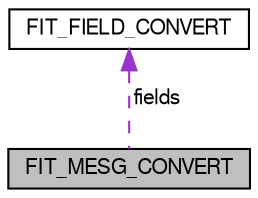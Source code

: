 digraph "FIT_MESG_CONVERT"
{
  edge [fontname="FreeSans",fontsize="10",labelfontname="FreeSans",labelfontsize="10"];
  node [fontname="FreeSans",fontsize="10",shape=record];
  Node1 [label="FIT_MESG_CONVERT",height=0.2,width=0.4,color="black", fillcolor="grey75", style="filled", fontcolor="black"];
  Node2 -> Node1 [dir="back",color="darkorchid3",fontsize="10",style="dashed",label=" fields" ,fontname="FreeSans"];
  Node2 [label="FIT_FIELD_CONVERT",height=0.2,width=0.4,color="black", fillcolor="white", style="filled",URL="$struct_f_i_t___f_i_e_l_d___c_o_n_v_e_r_t.html"];
}
